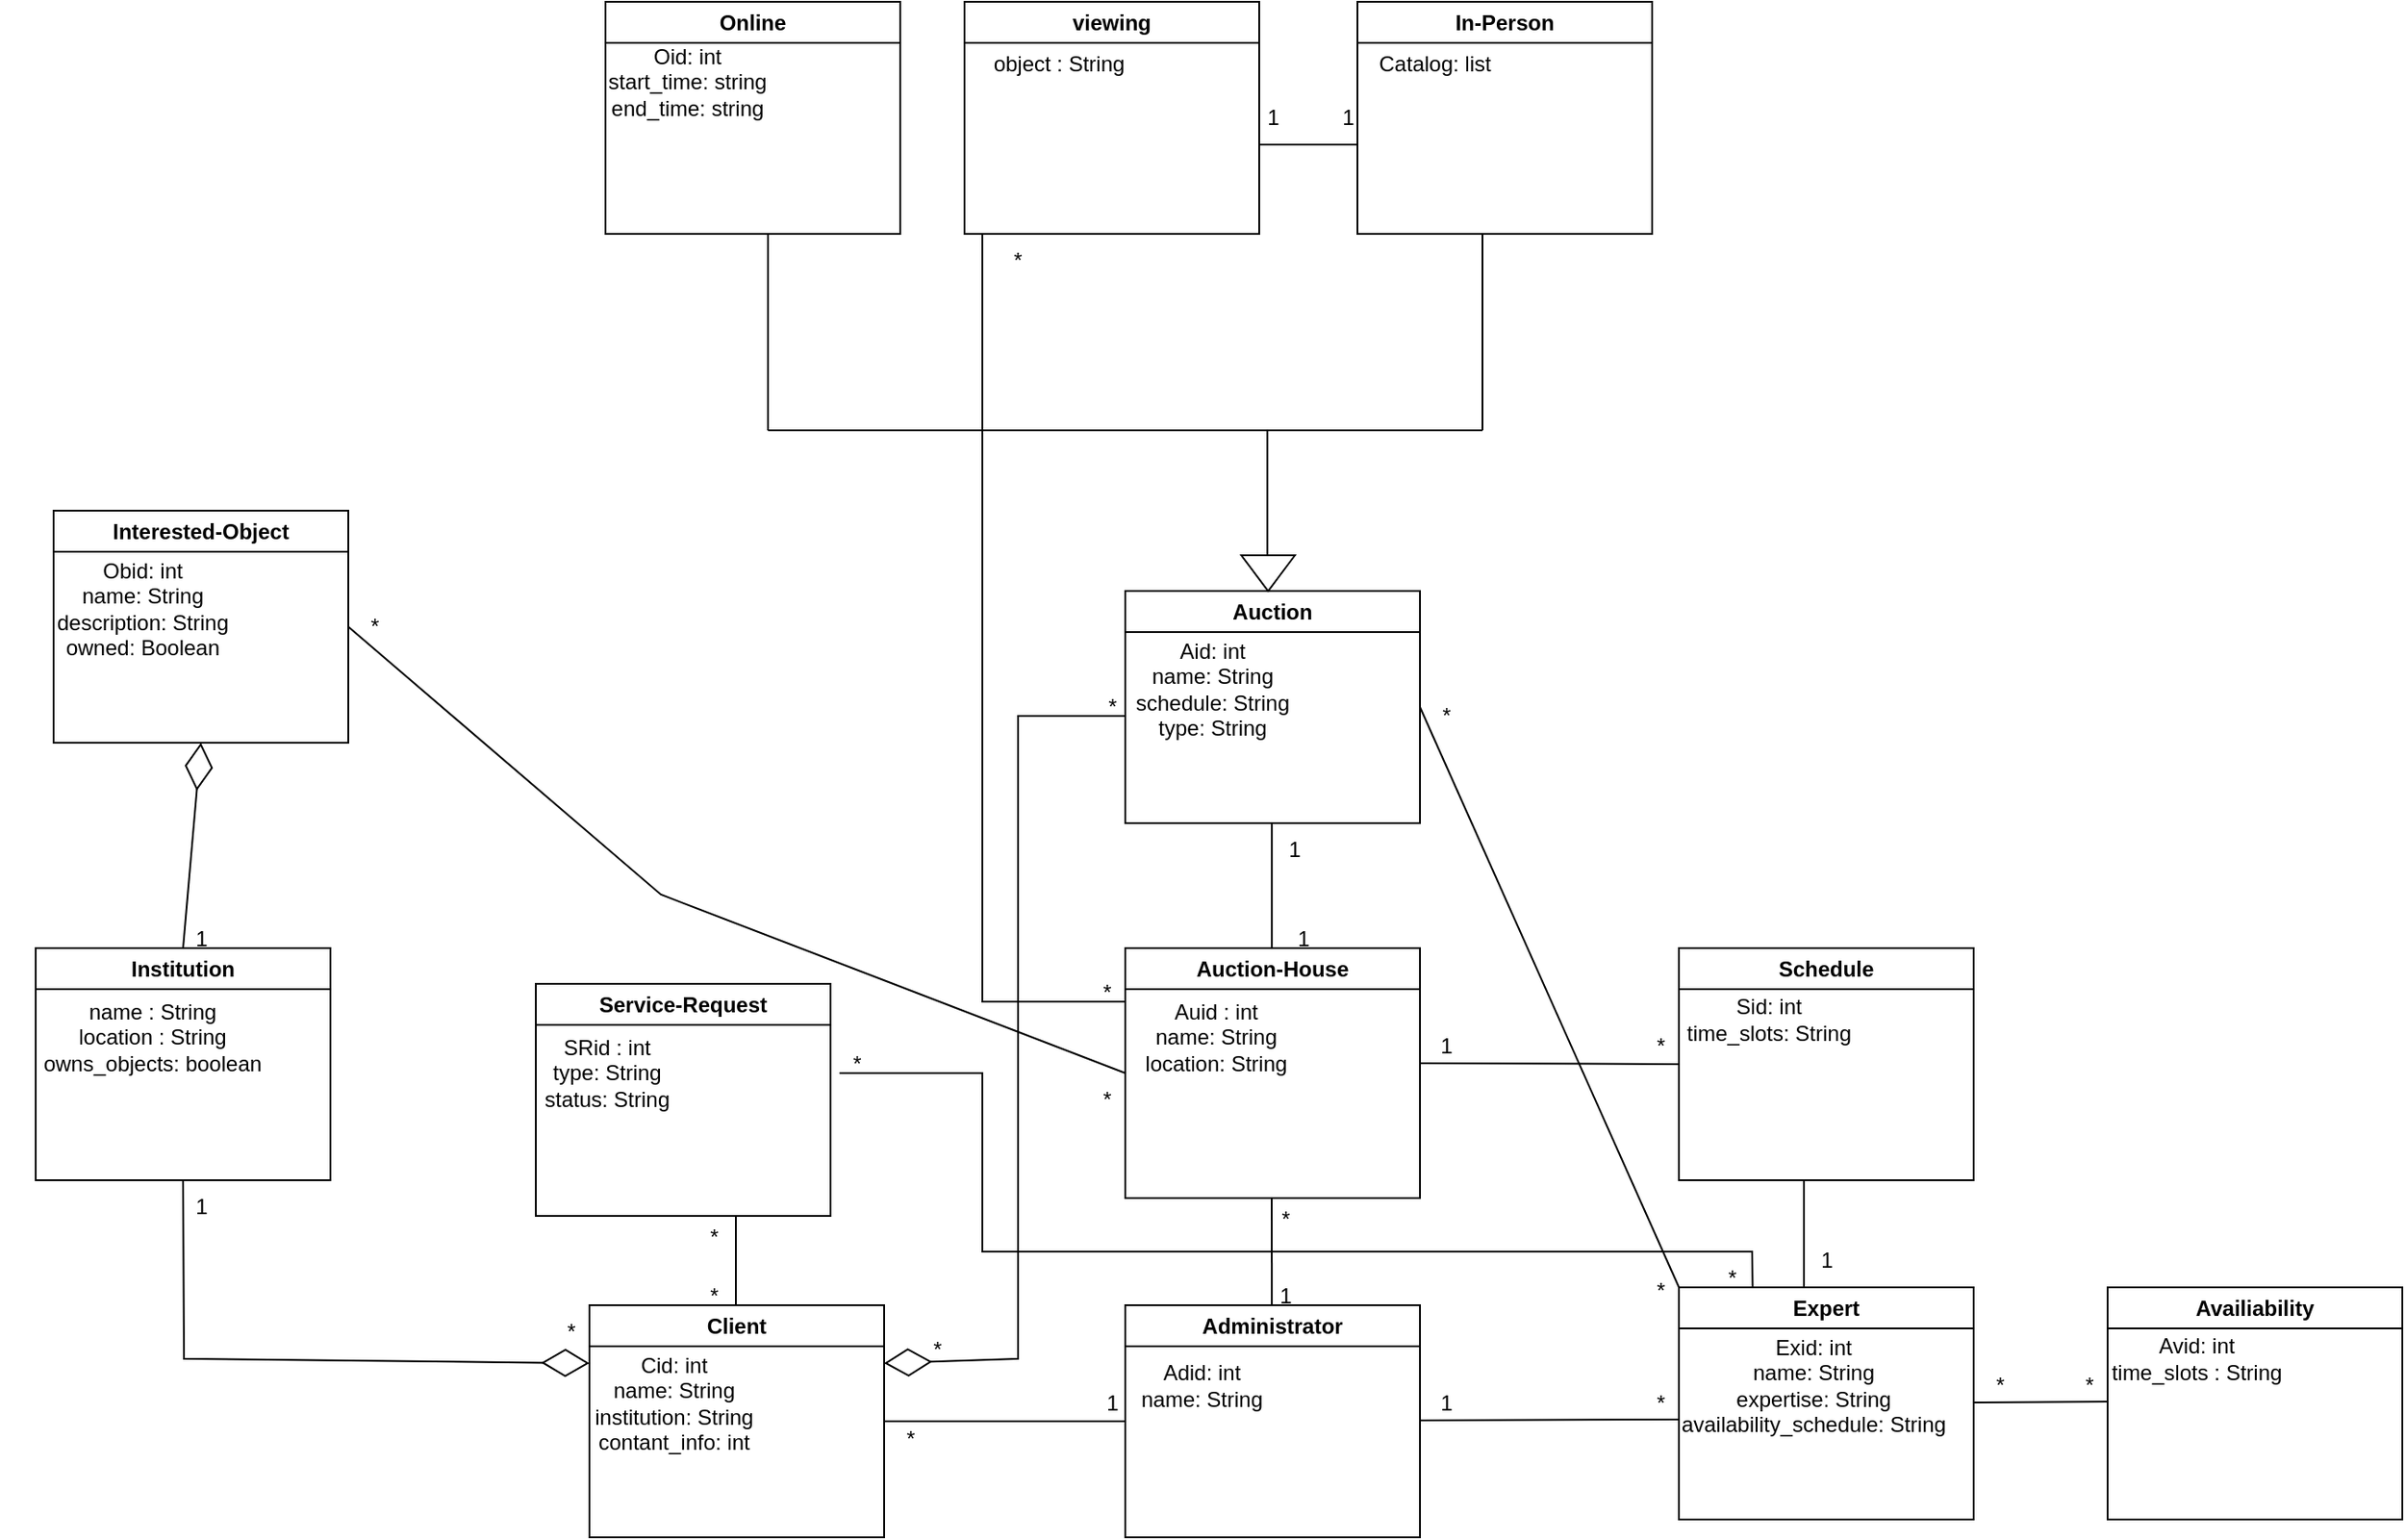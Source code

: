 <mxfile version="26.0.14">
  <diagram name="Page-1" id="1u0bXLWwdKbNFYyK-Vdu">
    <mxGraphModel dx="2849" dy="931" grid="1" gridSize="10" guides="1" tooltips="1" connect="1" arrows="1" fold="1" page="1" pageScale="1" pageWidth="850" pageHeight="1100" math="0" shadow="0">
      <root>
        <mxCell id="0" />
        <mxCell id="1" parent="0" />
        <mxCell id="QZLf1c5xowND6YFxL0pv-1" value="Auction" style="swimlane;whiteSpace=wrap;html=1;" vertex="1" parent="1">
          <mxGeometry x="360" y="453" width="165" height="130" as="geometry" />
        </mxCell>
        <mxCell id="QZLf1c5xowND6YFxL0pv-48" value="Aid: int&lt;div&gt;name: String&lt;/div&gt;&lt;div&gt;schedule: String&lt;/div&gt;&lt;div&gt;type: String&lt;/div&gt;" style="text;html=1;align=center;verticalAlign=middle;whiteSpace=wrap;rounded=0;" vertex="1" parent="QZLf1c5xowND6YFxL0pv-1">
          <mxGeometry x="-20" y="25" width="137.5" height="60" as="geometry" />
        </mxCell>
        <mxCell id="QZLf1c5xowND6YFxL0pv-92" value="*" style="text;html=1;align=center;verticalAlign=middle;whiteSpace=wrap;rounded=0;" vertex="1" parent="QZLf1c5xowND6YFxL0pv-1">
          <mxGeometry x="-37.5" y="50" width="60" height="30" as="geometry" />
        </mxCell>
        <mxCell id="QZLf1c5xowND6YFxL0pv-2" value="Auction-House" style="swimlane;whiteSpace=wrap;html=1;" vertex="1" parent="1">
          <mxGeometry x="360" y="653" width="165" height="140" as="geometry" />
        </mxCell>
        <mxCell id="QZLf1c5xowND6YFxL0pv-52" value="Auid : int&lt;div&gt;name: String&lt;/div&gt;&lt;div&gt;location: String&lt;/div&gt;" style="text;html=1;align=center;verticalAlign=middle;whiteSpace=wrap;rounded=0;" vertex="1" parent="QZLf1c5xowND6YFxL0pv-2">
          <mxGeometry x="-4" y="20" width="110" height="60" as="geometry" />
        </mxCell>
        <mxCell id="QZLf1c5xowND6YFxL0pv-3" value="Administrator" style="swimlane;whiteSpace=wrap;html=1;" vertex="1" parent="1">
          <mxGeometry x="360" y="853" width="165" height="130" as="geometry" />
        </mxCell>
        <mxCell id="QZLf1c5xowND6YFxL0pv-55" value="Adid: int&lt;div&gt;name: String&lt;/div&gt;" style="text;html=1;align=center;verticalAlign=middle;whiteSpace=wrap;rounded=0;" vertex="1" parent="QZLf1c5xowND6YFxL0pv-3">
          <mxGeometry x="-9" y="30" width="104" height="30" as="geometry" />
        </mxCell>
        <mxCell id="QZLf1c5xowND6YFxL0pv-69" value="1" style="text;html=1;align=center;verticalAlign=middle;whiteSpace=wrap;rounded=0;" vertex="1" parent="QZLf1c5xowND6YFxL0pv-3">
          <mxGeometry x="-37.5" y="40" width="60" height="30" as="geometry" />
        </mxCell>
        <mxCell id="QZLf1c5xowND6YFxL0pv-6" value="Online" style="swimlane;whiteSpace=wrap;html=1;" vertex="1" parent="1">
          <mxGeometry x="69" y="123" width="165" height="130" as="geometry" />
        </mxCell>
        <mxCell id="QZLf1c5xowND6YFxL0pv-43" value="Oid: int&lt;div&gt;start_time: string&lt;/div&gt;&lt;div&gt;end_time: string&lt;/div&gt;" style="text;html=1;align=center;verticalAlign=middle;whiteSpace=wrap;rounded=0;" vertex="1" parent="QZLf1c5xowND6YFxL0pv-6">
          <mxGeometry x="-34" y="10" width="160" height="70" as="geometry" />
        </mxCell>
        <mxCell id="QZLf1c5xowND6YFxL0pv-7" value="In-Person" style="swimlane;whiteSpace=wrap;html=1;" vertex="1" parent="1">
          <mxGeometry x="490" y="123" width="165" height="130" as="geometry" />
        </mxCell>
        <mxCell id="QZLf1c5xowND6YFxL0pv-45" value="Catalog: list" style="text;html=1;align=center;verticalAlign=middle;whiteSpace=wrap;rounded=0;" vertex="1" parent="QZLf1c5xowND6YFxL0pv-7">
          <mxGeometry x="-24" y="20" width="135" height="30" as="geometry" />
        </mxCell>
        <mxCell id="QZLf1c5xowND6YFxL0pv-8" value="" style="endArrow=none;html=1;rounded=0;" edge="1" parent="1">
          <mxGeometry width="50" height="50" relative="1" as="geometry">
            <mxPoint x="442.08" y="653" as="sourcePoint" />
            <mxPoint x="442.08" y="583" as="targetPoint" />
          </mxGeometry>
        </mxCell>
        <mxCell id="QZLf1c5xowND6YFxL0pv-9" value="" style="endArrow=none;html=1;rounded=0;" edge="1" parent="1">
          <mxGeometry width="50" height="50" relative="1" as="geometry">
            <mxPoint x="442.08" y="853" as="sourcePoint" />
            <mxPoint x="442" y="793" as="targetPoint" />
          </mxGeometry>
        </mxCell>
        <mxCell id="QZLf1c5xowND6YFxL0pv-10" value="" style="verticalLabelPosition=bottom;verticalAlign=top;html=1;shape=mxgraph.basic.acute_triangle;dx=0.5;rotation=-180;" vertex="1" parent="1">
          <mxGeometry x="425" y="433" width="30" height="20" as="geometry" />
        </mxCell>
        <mxCell id="QZLf1c5xowND6YFxL0pv-13" value="" style="endArrow=none;html=1;rounded=0;" edge="1" parent="1">
          <mxGeometry width="50" height="50" relative="1" as="geometry">
            <mxPoint x="160" y="363" as="sourcePoint" />
            <mxPoint x="560" y="363" as="targetPoint" />
          </mxGeometry>
        </mxCell>
        <mxCell id="QZLf1c5xowND6YFxL0pv-14" value="" style="endArrow=none;html=1;rounded=0;" edge="1" parent="1">
          <mxGeometry width="50" height="50" relative="1" as="geometry">
            <mxPoint x="160" y="363" as="sourcePoint" />
            <mxPoint x="160" y="253" as="targetPoint" />
          </mxGeometry>
        </mxCell>
        <mxCell id="QZLf1c5xowND6YFxL0pv-15" value="" style="endArrow=none;html=1;rounded=0;" edge="1" parent="1">
          <mxGeometry width="50" height="50" relative="1" as="geometry">
            <mxPoint x="560" y="363" as="sourcePoint" />
            <mxPoint x="560" y="253" as="targetPoint" />
          </mxGeometry>
        </mxCell>
        <mxCell id="QZLf1c5xowND6YFxL0pv-16" value="" style="endArrow=none;html=1;rounded=0;" edge="1" parent="1">
          <mxGeometry width="50" height="50" relative="1" as="geometry">
            <mxPoint x="439.58" y="433" as="sourcePoint" />
            <mxPoint x="439.58" y="363" as="targetPoint" />
          </mxGeometry>
        </mxCell>
        <mxCell id="QZLf1c5xowND6YFxL0pv-17" value="Schedule" style="swimlane;whiteSpace=wrap;html=1;" vertex="1" parent="1">
          <mxGeometry x="670" y="653" width="165" height="130" as="geometry" />
        </mxCell>
        <mxCell id="QZLf1c5xowND6YFxL0pv-54" value="Sid: int&lt;div&gt;time_slots: String&lt;/div&gt;" style="text;html=1;align=center;verticalAlign=middle;resizable=0;points=[];autosize=1;strokeColor=none;fillColor=none;" vertex="1" parent="QZLf1c5xowND6YFxL0pv-17">
          <mxGeometry x="-10" y="20" width="120" height="40" as="geometry" />
        </mxCell>
        <mxCell id="QZLf1c5xowND6YFxL0pv-18" value="Expert" style="swimlane;whiteSpace=wrap;html=1;" vertex="1" parent="1">
          <mxGeometry x="670" y="843" width="165" height="130" as="geometry" />
        </mxCell>
        <mxCell id="QZLf1c5xowND6YFxL0pv-56" value="Exid: int&lt;div&gt;name: String&lt;/div&gt;&lt;div&gt;expertise: String&lt;/div&gt;&lt;div&gt;availability_schedule: String&lt;/div&gt;" style="text;html=1;align=center;verticalAlign=middle;resizable=0;points=[];autosize=1;strokeColor=none;fillColor=none;" vertex="1" parent="QZLf1c5xowND6YFxL0pv-18">
          <mxGeometry x="-10" y="20" width="170" height="70" as="geometry" />
        </mxCell>
        <mxCell id="QZLf1c5xowND6YFxL0pv-74" value="*" style="text;html=1;align=center;verticalAlign=middle;whiteSpace=wrap;rounded=0;" vertex="1" parent="QZLf1c5xowND6YFxL0pv-18">
          <mxGeometry x="-40" y="50" width="60" height="30" as="geometry" />
        </mxCell>
        <mxCell id="QZLf1c5xowND6YFxL0pv-19" value="Availiability" style="swimlane;whiteSpace=wrap;html=1;" vertex="1" parent="1">
          <mxGeometry x="910" y="843" width="165" height="130" as="geometry" />
        </mxCell>
        <mxCell id="QZLf1c5xowND6YFxL0pv-57" value="Avid: int&lt;div&gt;time_slots : String&lt;/div&gt;" style="text;html=1;align=center;verticalAlign=middle;whiteSpace=wrap;rounded=0;" vertex="1" parent="QZLf1c5xowND6YFxL0pv-19">
          <mxGeometry y="20" width="100" height="40" as="geometry" />
        </mxCell>
        <mxCell id="QZLf1c5xowND6YFxL0pv-20" value="" style="endArrow=none;html=1;rounded=0;entryX=0;entryY=0.5;entryDx=0;entryDy=0;exitX=1;exitY=0.5;exitDx=0;exitDy=0;" edge="1" parent="1" source="QZLf1c5xowND6YFxL0pv-28" target="QZLf1c5xowND6YFxL0pv-3">
          <mxGeometry width="50" height="50" relative="1" as="geometry">
            <mxPoint x="225" y="923" as="sourcePoint" />
            <mxPoint x="315" y="923" as="targetPoint" />
          </mxGeometry>
        </mxCell>
        <mxCell id="QZLf1c5xowND6YFxL0pv-21" value="" style="endArrow=none;html=1;rounded=0;entryX=0.25;entryY=0;entryDx=0;entryDy=0;" edge="1" parent="1" target="QZLf1c5xowND6YFxL0pv-18">
          <mxGeometry width="50" height="50" relative="1" as="geometry">
            <mxPoint x="200" y="723" as="sourcePoint" />
            <mxPoint x="700" y="813" as="targetPoint" />
            <Array as="points">
              <mxPoint x="280" y="723" />
              <mxPoint x="280" y="823" />
              <mxPoint x="711" y="823" />
            </Array>
          </mxGeometry>
        </mxCell>
        <mxCell id="QZLf1c5xowND6YFxL0pv-22" value="" style="endArrow=none;html=1;rounded=0;" edge="1" parent="1">
          <mxGeometry width="50" height="50" relative="1" as="geometry">
            <mxPoint x="142" y="803" as="sourcePoint" />
            <mxPoint x="142.02" y="853" as="targetPoint" />
          </mxGeometry>
        </mxCell>
        <mxCell id="QZLf1c5xowND6YFxL0pv-23" value="" style="endArrow=none;html=1;rounded=0;" edge="1" parent="1">
          <mxGeometry width="50" height="50" relative="1" as="geometry">
            <mxPoint x="740" y="843" as="sourcePoint" />
            <mxPoint x="740" y="783" as="targetPoint" />
          </mxGeometry>
        </mxCell>
        <mxCell id="QZLf1c5xowND6YFxL0pv-24" value="" style="endArrow=none;html=1;rounded=0;" edge="1" parent="1">
          <mxGeometry width="50" height="50" relative="1" as="geometry">
            <mxPoint x="835" y="907.44" as="sourcePoint" />
            <mxPoint x="910" y="907" as="targetPoint" />
          </mxGeometry>
        </mxCell>
        <mxCell id="QZLf1c5xowND6YFxL0pv-25" value="" style="endArrow=none;html=1;rounded=0;" edge="1" parent="1">
          <mxGeometry width="50" height="50" relative="1" as="geometry">
            <mxPoint x="525" y="917.44" as="sourcePoint" />
            <mxPoint x="670" y="917" as="targetPoint" />
          </mxGeometry>
        </mxCell>
        <mxCell id="QZLf1c5xowND6YFxL0pv-26" value="" style="endArrow=none;html=1;rounded=0;entryX=0;entryY=0.5;entryDx=0;entryDy=0;" edge="1" parent="1" target="QZLf1c5xowND6YFxL0pv-17">
          <mxGeometry width="50" height="50" relative="1" as="geometry">
            <mxPoint x="525" y="717.44" as="sourcePoint" />
            <mxPoint x="615" y="717.44" as="targetPoint" />
          </mxGeometry>
        </mxCell>
        <mxCell id="QZLf1c5xowND6YFxL0pv-28" value="Client" style="swimlane;whiteSpace=wrap;html=1;" vertex="1" parent="1">
          <mxGeometry x="60" y="853" width="165" height="130" as="geometry" />
        </mxCell>
        <mxCell id="QZLf1c5xowND6YFxL0pv-58" value="Cid: int&lt;div&gt;name: String&lt;/div&gt;&lt;div&gt;institution: String&lt;/div&gt;&lt;div&gt;contant_info: int&lt;/div&gt;" style="text;html=1;align=center;verticalAlign=middle;whiteSpace=wrap;rounded=0;" vertex="1" parent="QZLf1c5xowND6YFxL0pv-28">
          <mxGeometry x="-5" y="25" width="105" height="60" as="geometry" />
        </mxCell>
        <mxCell id="QZLf1c5xowND6YFxL0pv-29" value="Service-Request" style="swimlane;whiteSpace=wrap;html=1;" vertex="1" parent="1">
          <mxGeometry x="30" y="673" width="165" height="130" as="geometry" />
        </mxCell>
        <mxCell id="QZLf1c5xowND6YFxL0pv-50" value="SRid : int&lt;div&gt;type: String&lt;/div&gt;&lt;div&gt;status: String&lt;/div&gt;" style="text;html=1;align=center;verticalAlign=middle;whiteSpace=wrap;rounded=0;" vertex="1" parent="QZLf1c5xowND6YFxL0pv-29">
          <mxGeometry x="-50" y="20" width="180" height="60" as="geometry" />
        </mxCell>
        <mxCell id="QZLf1c5xowND6YFxL0pv-30" value="" style="endArrow=diamondThin;endFill=0;endSize=24;html=1;rounded=0;entryX=1;entryY=0.25;entryDx=0;entryDy=0;" edge="1" parent="1" target="QZLf1c5xowND6YFxL0pv-28">
          <mxGeometry width="160" relative="1" as="geometry">
            <mxPoint x="360" y="523" as="sourcePoint" />
            <mxPoint x="240" y="883" as="targetPoint" />
            <Array as="points">
              <mxPoint x="300" y="523" />
              <mxPoint x="300" y="883" />
            </Array>
          </mxGeometry>
        </mxCell>
        <mxCell id="QZLf1c5xowND6YFxL0pv-31" value="Institution" style="swimlane;whiteSpace=wrap;html=1;" vertex="1" parent="1">
          <mxGeometry x="-250" y="653" width="165" height="130" as="geometry" />
        </mxCell>
        <mxCell id="QZLf1c5xowND6YFxL0pv-51" value="name : String&lt;div&gt;location : String&lt;/div&gt;&lt;div&gt;owns_objects: boolean&lt;/div&gt;" style="text;html=1;align=center;verticalAlign=middle;whiteSpace=wrap;rounded=0;" vertex="1" parent="QZLf1c5xowND6YFxL0pv-31">
          <mxGeometry y="7.5" width="131" height="85" as="geometry" />
        </mxCell>
        <mxCell id="QZLf1c5xowND6YFxL0pv-32" value="Interested-Object" style="swimlane;whiteSpace=wrap;html=1;" vertex="1" parent="1">
          <mxGeometry x="-240" y="408" width="165" height="130" as="geometry" />
        </mxCell>
        <mxCell id="QZLf1c5xowND6YFxL0pv-49" value="Obid: int&lt;div&gt;name: String&lt;/div&gt;&lt;div&gt;description: String&lt;br&gt;owned: Boolean&lt;/div&gt;" style="text;html=1;align=center;verticalAlign=middle;whiteSpace=wrap;rounded=0;" vertex="1" parent="QZLf1c5xowND6YFxL0pv-32">
          <mxGeometry x="-30" y="25" width="160" height="60" as="geometry" />
        </mxCell>
        <mxCell id="QZLf1c5xowND6YFxL0pv-33" value="" style="endArrow=diamondThin;endFill=0;endSize=24;html=1;rounded=0;exitX=0.5;exitY=1;exitDx=0;exitDy=0;entryX=0;entryY=0.25;entryDx=0;entryDy=0;" edge="1" parent="1" source="QZLf1c5xowND6YFxL0pv-31" target="QZLf1c5xowND6YFxL0pv-28">
          <mxGeometry width="160" relative="1" as="geometry">
            <mxPoint x="-170" y="893" as="sourcePoint" />
            <mxPoint x="-10" y="893" as="targetPoint" />
            <Array as="points">
              <mxPoint x="-167" y="883" />
            </Array>
          </mxGeometry>
        </mxCell>
        <mxCell id="QZLf1c5xowND6YFxL0pv-34" value="" style="endArrow=diamondThin;endFill=0;endSize=24;html=1;rounded=0;exitX=0.5;exitY=0;exitDx=0;exitDy=0;entryX=0.5;entryY=1;entryDx=0;entryDy=0;" edge="1" parent="1" source="QZLf1c5xowND6YFxL0pv-31" target="QZLf1c5xowND6YFxL0pv-32">
          <mxGeometry width="160" relative="1" as="geometry">
            <mxPoint x="-200" y="583" as="sourcePoint" />
            <mxPoint x="-40" y="583" as="targetPoint" />
          </mxGeometry>
        </mxCell>
        <mxCell id="QZLf1c5xowND6YFxL0pv-35" value="viewing" style="swimlane;whiteSpace=wrap;html=1;" vertex="1" parent="1">
          <mxGeometry x="270" y="123" width="165" height="130" as="geometry" />
        </mxCell>
        <mxCell id="QZLf1c5xowND6YFxL0pv-44" value="object : String" style="text;html=1;align=center;verticalAlign=middle;whiteSpace=wrap;rounded=0;" vertex="1" parent="QZLf1c5xowND6YFxL0pv-35">
          <mxGeometry y="25" width="106" height="20" as="geometry" />
        </mxCell>
        <mxCell id="QZLf1c5xowND6YFxL0pv-36" value="" style="endArrow=none;html=1;rounded=0;" edge="1" parent="1">
          <mxGeometry width="50" height="50" relative="1" as="geometry">
            <mxPoint x="435" y="203" as="sourcePoint" />
            <mxPoint x="490" y="203" as="targetPoint" />
          </mxGeometry>
        </mxCell>
        <mxCell id="QZLf1c5xowND6YFxL0pv-37" value="" style="endArrow=none;html=1;rounded=0;" edge="1" parent="1">
          <mxGeometry width="50" height="50" relative="1" as="geometry">
            <mxPoint x="360" y="683" as="sourcePoint" />
            <mxPoint x="280" y="253" as="targetPoint" />
            <Array as="points">
              <mxPoint x="280" y="683" />
            </Array>
          </mxGeometry>
        </mxCell>
        <mxCell id="QZLf1c5xowND6YFxL0pv-38" value="" style="endArrow=none;html=1;rounded=0;exitX=1;exitY=0.5;exitDx=0;exitDy=0;entryX=0;entryY=0.5;entryDx=0;entryDy=0;" edge="1" parent="1" source="QZLf1c5xowND6YFxL0pv-32" target="QZLf1c5xowND6YFxL0pv-2">
          <mxGeometry width="50" height="50" relative="1" as="geometry">
            <mxPoint x="40" y="498" as="sourcePoint" />
            <mxPoint x="40" y="388" as="targetPoint" />
            <Array as="points">
              <mxPoint x="100" y="623" />
            </Array>
          </mxGeometry>
        </mxCell>
        <mxCell id="QZLf1c5xowND6YFxL0pv-59" value="1" style="text;html=1;align=center;verticalAlign=middle;whiteSpace=wrap;rounded=0;" vertex="1" parent="1">
          <mxGeometry x="-187.5" y="783" width="60" height="30" as="geometry" />
        </mxCell>
        <mxCell id="QZLf1c5xowND6YFxL0pv-60" value="1" style="text;html=1;align=center;verticalAlign=middle;whiteSpace=wrap;rounded=0;" vertex="1" parent="1">
          <mxGeometry x="-187.5" y="633" width="60" height="30" as="geometry" />
        </mxCell>
        <mxCell id="QZLf1c5xowND6YFxL0pv-61" value="1" style="text;html=1;align=center;verticalAlign=middle;whiteSpace=wrap;rounded=0;" vertex="1" parent="1">
          <mxGeometry x="425" y="583" width="60" height="30" as="geometry" />
        </mxCell>
        <mxCell id="QZLf1c5xowND6YFxL0pv-62" value="1" style="text;html=1;align=center;verticalAlign=middle;whiteSpace=wrap;rounded=0;" vertex="1" parent="1">
          <mxGeometry x="430" y="633" width="60" height="30" as="geometry" />
        </mxCell>
        <mxCell id="QZLf1c5xowND6YFxL0pv-64" value="1" style="text;html=1;align=center;verticalAlign=middle;whiteSpace=wrap;rounded=0;" vertex="1" parent="1">
          <mxGeometry x="510" y="693" width="60" height="30" as="geometry" />
        </mxCell>
        <mxCell id="QZLf1c5xowND6YFxL0pv-65" value="1" style="text;html=1;align=center;verticalAlign=middle;whiteSpace=wrap;rounded=0;" vertex="1" parent="1">
          <mxGeometry x="722.5" y="813" width="60" height="30" as="geometry" />
        </mxCell>
        <mxCell id="QZLf1c5xowND6YFxL0pv-66" value="1" style="text;html=1;align=center;verticalAlign=middle;whiteSpace=wrap;rounded=0;" vertex="1" parent="1">
          <mxGeometry x="510" y="893" width="60" height="30" as="geometry" />
        </mxCell>
        <mxCell id="QZLf1c5xowND6YFxL0pv-67" value="1" style="text;html=1;align=center;verticalAlign=middle;whiteSpace=wrap;rounded=0;" vertex="1" parent="1">
          <mxGeometry x="420" y="833" width="60" height="30" as="geometry" />
        </mxCell>
        <mxCell id="QZLf1c5xowND6YFxL0pv-70" value="*" style="text;html=1;align=center;verticalAlign=middle;whiteSpace=wrap;rounded=0;" vertex="1" parent="1">
          <mxGeometry x="20" y="853" width="60" height="30" as="geometry" />
        </mxCell>
        <mxCell id="QZLf1c5xowND6YFxL0pv-72" value="*" style="text;html=1;align=center;verticalAlign=middle;whiteSpace=wrap;rounded=0;" vertex="1" parent="1">
          <mxGeometry x="210" y="913" width="60" height="30" as="geometry" />
        </mxCell>
        <mxCell id="QZLf1c5xowND6YFxL0pv-73" value="*" style="text;html=1;align=center;verticalAlign=middle;whiteSpace=wrap;rounded=0;" vertex="1" parent="1">
          <mxGeometry x="225" y="863" width="60" height="30" as="geometry" />
        </mxCell>
        <mxCell id="QZLf1c5xowND6YFxL0pv-75" value="*" style="text;html=1;align=center;verticalAlign=middle;whiteSpace=wrap;rounded=0;" vertex="1" parent="1">
          <mxGeometry x="870" y="883" width="60" height="30" as="geometry" />
        </mxCell>
        <mxCell id="QZLf1c5xowND6YFxL0pv-76" value="*" style="text;html=1;align=center;verticalAlign=middle;whiteSpace=wrap;rounded=0;" vertex="1" parent="1">
          <mxGeometry x="820" y="883" width="60" height="30" as="geometry" />
        </mxCell>
        <mxCell id="QZLf1c5xowND6YFxL0pv-77" value="*" style="text;html=1;align=center;verticalAlign=middle;whiteSpace=wrap;rounded=0;" vertex="1" parent="1">
          <mxGeometry x="630" y="693" width="60" height="30" as="geometry" />
        </mxCell>
        <mxCell id="QZLf1c5xowND6YFxL0pv-79" value="*" style="text;html=1;align=center;verticalAlign=middle;whiteSpace=wrap;rounded=0;" vertex="1" parent="1">
          <mxGeometry x="670" y="823" width="60" height="30" as="geometry" />
        </mxCell>
        <mxCell id="QZLf1c5xowND6YFxL0pv-80" value="*" style="text;html=1;align=center;verticalAlign=middle;whiteSpace=wrap;rounded=0;" vertex="1" parent="1">
          <mxGeometry x="420" y="790" width="60" height="30" as="geometry" />
        </mxCell>
        <mxCell id="QZLf1c5xowND6YFxL0pv-82" value="*" style="text;html=1;align=center;verticalAlign=middle;whiteSpace=wrap;rounded=0;" vertex="1" parent="1">
          <mxGeometry x="100" y="800" width="60" height="30" as="geometry" />
        </mxCell>
        <mxCell id="QZLf1c5xowND6YFxL0pv-83" value="*" style="text;html=1;align=center;verticalAlign=middle;whiteSpace=wrap;rounded=0;" vertex="1" parent="1">
          <mxGeometry x="100" y="833" width="60" height="30" as="geometry" />
        </mxCell>
        <mxCell id="QZLf1c5xowND6YFxL0pv-84" value="*" style="text;html=1;align=center;verticalAlign=middle;whiteSpace=wrap;rounded=0;" vertex="1" parent="1">
          <mxGeometry x="180" y="703" width="60" height="30" as="geometry" />
        </mxCell>
        <mxCell id="QZLf1c5xowND6YFxL0pv-85" value="*" style="text;html=1;align=center;verticalAlign=middle;whiteSpace=wrap;rounded=0;" vertex="1" parent="1">
          <mxGeometry x="320" y="663" width="60" height="30" as="geometry" />
        </mxCell>
        <mxCell id="QZLf1c5xowND6YFxL0pv-86" value="*" style="text;html=1;align=center;verticalAlign=middle;whiteSpace=wrap;rounded=0;" vertex="1" parent="1">
          <mxGeometry x="320" y="723" width="60" height="30" as="geometry" />
        </mxCell>
        <mxCell id="QZLf1c5xowND6YFxL0pv-87" value="*" style="text;html=1;align=center;verticalAlign=middle;whiteSpace=wrap;rounded=0;" vertex="1" parent="1">
          <mxGeometry x="-90" y="458" width="60" height="30" as="geometry" />
        </mxCell>
        <mxCell id="QZLf1c5xowND6YFxL0pv-88" value="*" style="text;html=1;align=center;verticalAlign=middle;whiteSpace=wrap;rounded=0;" vertex="1" parent="1">
          <mxGeometry x="270" y="253" width="60" height="30" as="geometry" />
        </mxCell>
        <mxCell id="QZLf1c5xowND6YFxL0pv-89" value="" style="endArrow=none;html=1;rounded=0;entryX=1;entryY=0.5;entryDx=0;entryDy=0;exitX=0;exitY=0;exitDx=0;exitDy=0;" edge="1" parent="1" source="QZLf1c5xowND6YFxL0pv-18" target="QZLf1c5xowND6YFxL0pv-1">
          <mxGeometry width="50" height="50" relative="1" as="geometry">
            <mxPoint x="580" y="623" as="sourcePoint" />
            <mxPoint x="630" y="573" as="targetPoint" />
          </mxGeometry>
        </mxCell>
        <mxCell id="QZLf1c5xowND6YFxL0pv-90" value="*" style="text;html=1;align=center;verticalAlign=middle;whiteSpace=wrap;rounded=0;" vertex="1" parent="1">
          <mxGeometry x="630" y="830" width="60" height="30" as="geometry" />
        </mxCell>
        <mxCell id="QZLf1c5xowND6YFxL0pv-91" value="*" style="text;html=1;align=center;verticalAlign=middle;whiteSpace=wrap;rounded=0;" vertex="1" parent="1">
          <mxGeometry x="510" y="508" width="60" height="30" as="geometry" />
        </mxCell>
        <mxCell id="QZLf1c5xowND6YFxL0pv-94" value="1" style="text;html=1;align=center;verticalAlign=middle;whiteSpace=wrap;rounded=0;" vertex="1" parent="1">
          <mxGeometry x="412.5" y="173" width="60" height="30" as="geometry" />
        </mxCell>
        <mxCell id="QZLf1c5xowND6YFxL0pv-95" value="1" style="text;html=1;align=center;verticalAlign=middle;whiteSpace=wrap;rounded=0;" vertex="1" parent="1">
          <mxGeometry x="455" y="173" width="60" height="30" as="geometry" />
        </mxCell>
      </root>
    </mxGraphModel>
  </diagram>
</mxfile>
